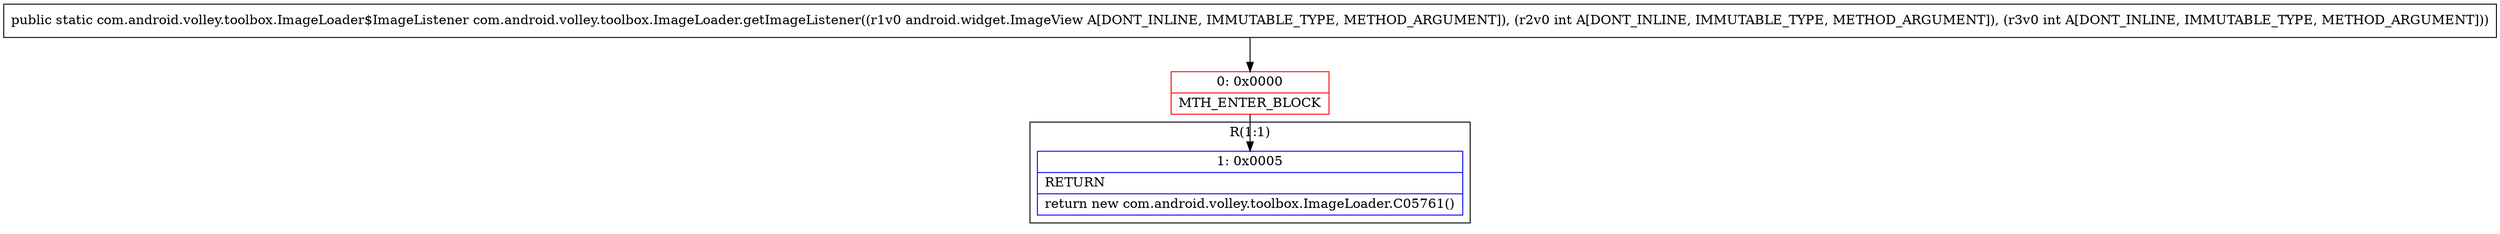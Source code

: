digraph "CFG forcom.android.volley.toolbox.ImageLoader.getImageListener(Landroid\/widget\/ImageView;II)Lcom\/android\/volley\/toolbox\/ImageLoader$ImageListener;" {
subgraph cluster_Region_1655413840 {
label = "R(1:1)";
node [shape=record,color=blue];
Node_1 [shape=record,label="{1\:\ 0x0005|RETURN\l|return new com.android.volley.toolbox.ImageLoader.C05761()\l}"];
}
Node_0 [shape=record,color=red,label="{0\:\ 0x0000|MTH_ENTER_BLOCK\l}"];
MethodNode[shape=record,label="{public static com.android.volley.toolbox.ImageLoader$ImageListener com.android.volley.toolbox.ImageLoader.getImageListener((r1v0 android.widget.ImageView A[DONT_INLINE, IMMUTABLE_TYPE, METHOD_ARGUMENT]), (r2v0 int A[DONT_INLINE, IMMUTABLE_TYPE, METHOD_ARGUMENT]), (r3v0 int A[DONT_INLINE, IMMUTABLE_TYPE, METHOD_ARGUMENT])) }"];
MethodNode -> Node_0;
Node_0 -> Node_1;
}

